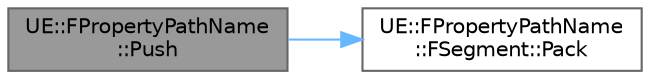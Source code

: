 digraph "UE::FPropertyPathName::Push"
{
 // INTERACTIVE_SVG=YES
 // LATEX_PDF_SIZE
  bgcolor="transparent";
  edge [fontname=Helvetica,fontsize=10,labelfontname=Helvetica,labelfontsize=10];
  node [fontname=Helvetica,fontsize=10,shape=box,height=0.2,width=0.4];
  rankdir="LR";
  Node1 [id="Node000001",label="UE::FPropertyPathName\l::Push",height=0.2,width=0.4,color="gray40", fillcolor="grey60", style="filled", fontcolor="black",tooltip="Pushes a new segment on the end of the path."];
  Node1 -> Node2 [id="edge1_Node000001_Node000002",color="steelblue1",style="solid",tooltip=" "];
  Node2 [id="Node000002",label="UE::FPropertyPathName\l::FSegment::Pack",height=0.2,width=0.4,color="grey40", fillcolor="white", style="filled",URL="$de/d88/structUE_1_1FPropertyPathName_1_1FSegment.html#ad67850a1b275859ae16ff1c84fba56fd",tooltip=" "];
}
